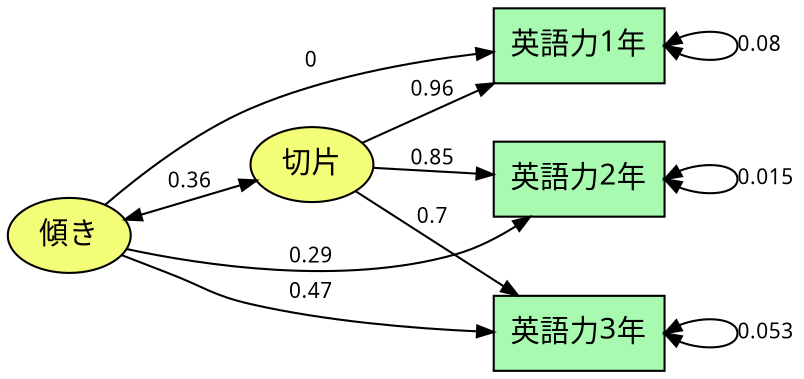 digraph  fit  {
rankdir=LR;
size="8,8";
#フォントはパソコンに入っているものを指定
edge [fontname="Noto Sans Japanese" fontsize=10];
center=1;
node [shape =ellipse, style = filled,fillcolor = "#f4fd78"];傾き 切片;
node [fontname="Takao P明朝" fontsize=14 shape=box, style = filled,fillcolor = "#a9fab1"];
edge [arrowsize = 0.8]; 
#
#絶対位置指定
切片[pos="0,1.5!"];
傾き[pos="0,2.5!"];
英語力1年[pos="3,4!"];
英語力2年[pos="3,2!"];
英語力3年[pos="3,0!"];
#
傾き->英語力1年[label=0];
傾き->英語力2年[label=0.29];
傾き->英語力3年[label=0.47];
切片->英語力1年[label=0.96];
切片->英語力2年[label=0.85];
切片->英語力3年[label=0.7];
傾き->切片[label=0.36,dir=both];
英語力1年->英語力1年[label=0.08,dir=both, headport=e, tailport=e];
英語力2年->英語力2年[label=0.015,dir=both, headport=e, tailport=e];
英語力3年->英語力3年[label=0.053,dir=both, headport=e, tailport=e];
#傾き->傾き[label=1,dir=both];
#切片->切片[label=1,dir=both];
}
